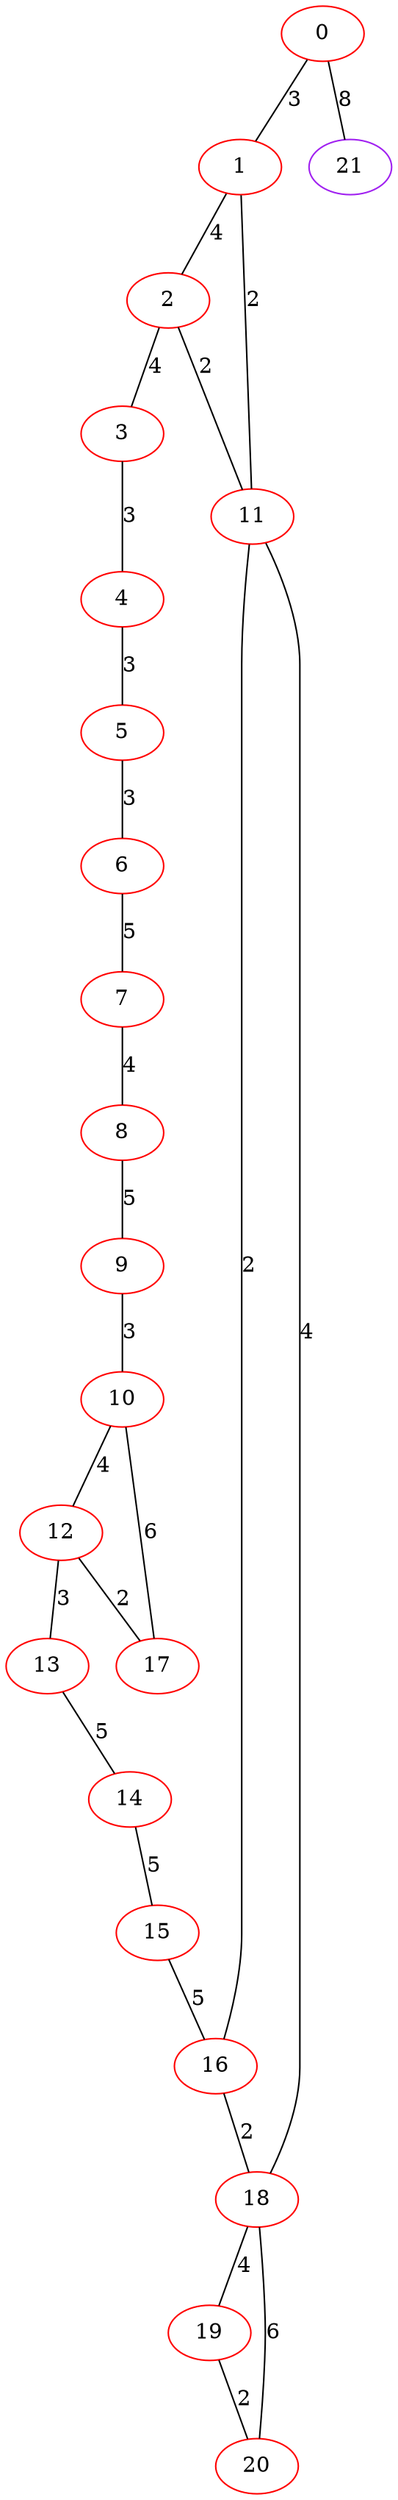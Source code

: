 graph "" {
0 [color=red, weight=1];
1 [color=red, weight=1];
2 [color=red, weight=1];
3 [color=red, weight=1];
4 [color=red, weight=1];
5 [color=red, weight=1];
6 [color=red, weight=1];
7 [color=red, weight=1];
8 [color=red, weight=1];
9 [color=red, weight=1];
10 [color=red, weight=1];
11 [color=red, weight=1];
12 [color=red, weight=1];
13 [color=red, weight=1];
14 [color=red, weight=1];
15 [color=red, weight=1];
16 [color=red, weight=1];
17 [color=red, weight=1];
18 [color=red, weight=1];
19 [color=red, weight=1];
20 [color=red, weight=1];
21 [color=purple, weight=4];
0 -- 1  [key=0, label=3];
0 -- 21  [key=0, label=8];
1 -- 2  [key=0, label=4];
1 -- 11  [key=0, label=2];
2 -- 11  [key=0, label=2];
2 -- 3  [key=0, label=4];
3 -- 4  [key=0, label=3];
4 -- 5  [key=0, label=3];
5 -- 6  [key=0, label=3];
6 -- 7  [key=0, label=5];
7 -- 8  [key=0, label=4];
8 -- 9  [key=0, label=5];
9 -- 10  [key=0, label=3];
10 -- 12  [key=0, label=4];
10 -- 17  [key=0, label=6];
11 -- 16  [key=0, label=2];
11 -- 18  [key=0, label=4];
12 -- 17  [key=0, label=2];
12 -- 13  [key=0, label=3];
13 -- 14  [key=0, label=5];
14 -- 15  [key=0, label=5];
15 -- 16  [key=0, label=5];
16 -- 18  [key=0, label=2];
18 -- 19  [key=0, label=4];
18 -- 20  [key=0, label=6];
19 -- 20  [key=0, label=2];
}
